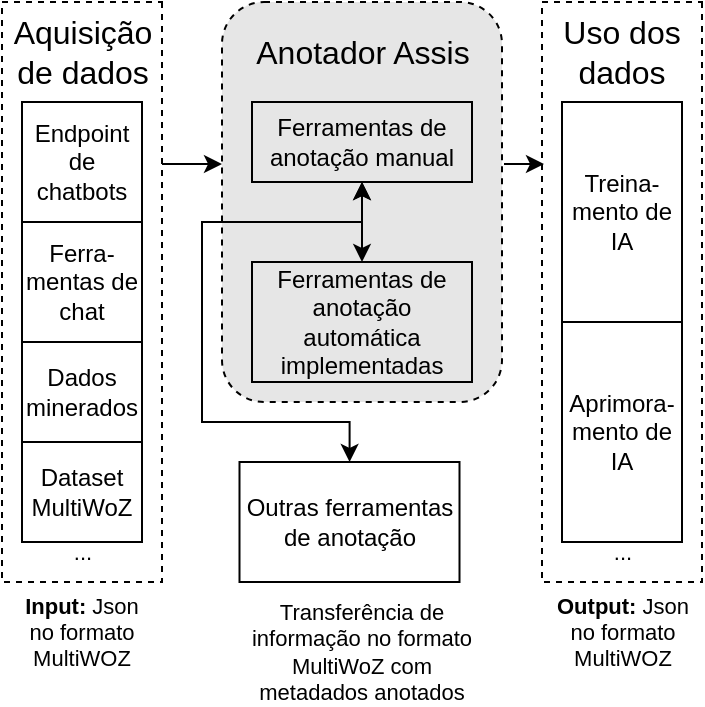 <mxfile version="20.7.2" type="github">
  <diagram id="oAJdKiYyYe6bpVS6prKH" name="Page-1">
    <mxGraphModel dx="1434" dy="710" grid="1" gridSize="10" guides="1" tooltips="1" connect="1" arrows="1" fold="1" page="1" pageScale="1" pageWidth="850" pageHeight="1100" math="0" shadow="0">
      <root>
        <mxCell id="0" />
        <mxCell id="1" parent="0" />
        <mxCell id="uoHW2_MDEuEodbXvVXq1-7" value="" style="rounded=1;whiteSpace=wrap;html=1;dashed=1;fillColor=#E6E6E6;" parent="1" vertex="1">
          <mxGeometry x="440" y="80" width="140" height="200" as="geometry" />
        </mxCell>
        <mxCell id="uoHW2_MDEuEodbXvVXq1-6" value="" style="rounded=1;whiteSpace=wrap;html=1;dashed=1;rotation=0;direction=south;arcSize=0;fillColor=none;" parent="1" vertex="1">
          <mxGeometry x="330" y="80" width="80" height="290" as="geometry" />
        </mxCell>
        <mxCell id="uoHW2_MDEuEodbXvVXq1-1" value="Ferra-mentas de chat" style="rounded=0;whiteSpace=wrap;html=1;" parent="1" vertex="1">
          <mxGeometry x="340" y="190" width="60" height="60" as="geometry" />
        </mxCell>
        <mxCell id="uoHW2_MDEuEodbXvVXq1-2" value="Dados minerados" style="rounded=0;whiteSpace=wrap;html=1;" parent="1" vertex="1">
          <mxGeometry x="340" y="250" width="60" height="50" as="geometry" />
        </mxCell>
        <mxCell id="uoHW2_MDEuEodbXvVXq1-3" value="Endpoint de chatbots" style="rounded=0;whiteSpace=wrap;html=1;" parent="1" vertex="1">
          <mxGeometry x="340" y="130" width="60" height="60" as="geometry" />
        </mxCell>
        <mxCell id="uoHW2_MDEuEodbXvVXq1-4" value="&lt;div&gt;Dataset MultiWoZ&lt;br&gt;&lt;/div&gt;" style="rounded=0;whiteSpace=wrap;html=1;" parent="1" vertex="1">
          <mxGeometry x="340" y="300" width="60" height="50" as="geometry" />
        </mxCell>
        <mxCell id="uoHW2_MDEuEodbXvVXq1-10" value="Aquisição de dados" style="text;html=1;strokeColor=none;fillColor=none;align=center;verticalAlign=middle;whiteSpace=wrap;rounded=0;dashed=1;fontSize=16;" parent="1" vertex="1">
          <mxGeometry x="333.75" y="90" width="72.5" height="30" as="geometry" />
        </mxCell>
        <mxCell id="uoHW2_MDEuEodbXvVXq1-12" value="Anotador Assis" style="text;html=1;strokeColor=none;fillColor=none;align=center;verticalAlign=middle;whiteSpace=wrap;rounded=0;dashed=1;fontSize=16;" parent="1" vertex="1">
          <mxGeometry x="448.75" y="90" width="122.5" height="30" as="geometry" />
        </mxCell>
        <mxCell id="uoHW2_MDEuEodbXvVXq1-14" value="Ferramentas de anotação automática implementadas" style="rounded=0;whiteSpace=wrap;html=1;fillColor=none;" parent="1" vertex="1">
          <mxGeometry x="455" y="210" width="110" height="60" as="geometry" />
        </mxCell>
        <mxCell id="uoHW2_MDEuEodbXvVXq1-18" value="&lt;b&gt;Input:&lt;/b&gt; Json no formato MultiWOZ" style="text;html=1;strokeColor=none;fillColor=none;align=center;verticalAlign=middle;whiteSpace=wrap;rounded=0;dashed=1;fontSize=11;" parent="1" vertex="1">
          <mxGeometry x="340" y="380" width="60" height="30" as="geometry" />
        </mxCell>
        <mxCell id="uoHW2_MDEuEodbXvVXq1-21" value="Transferência de informação no formato MultiWoZ com metadados anotados" style="text;html=1;strokeColor=none;fillColor=none;align=center;verticalAlign=middle;whiteSpace=wrap;rounded=0;dashed=1;fontSize=11;" parent="1" vertex="1">
          <mxGeometry x="451.88" y="390" width="116.25" height="30" as="geometry" />
        </mxCell>
        <mxCell id="dfSitunsThZcjfo4dWiY-4" value="" style="rounded=1;whiteSpace=wrap;html=1;dashed=1;rotation=0;direction=south;arcSize=0;fillColor=none;" vertex="1" parent="1">
          <mxGeometry x="600" y="80" width="80" height="290" as="geometry" />
        </mxCell>
        <mxCell id="dfSitunsThZcjfo4dWiY-7" value="&lt;div&gt;Uso dos &lt;br&gt;&lt;/div&gt;&lt;div&gt;dados&lt;br&gt;&lt;/div&gt;" style="text;html=1;strokeColor=none;fillColor=none;align=center;verticalAlign=middle;whiteSpace=wrap;rounded=0;dashed=1;fontSize=16;" vertex="1" parent="1">
          <mxGeometry x="605" y="85" width="70" height="40" as="geometry" />
        </mxCell>
        <mxCell id="dfSitunsThZcjfo4dWiY-13" value="Treina-mento de IA" style="rounded=0;whiteSpace=wrap;html=1;" vertex="1" parent="1">
          <mxGeometry x="610" y="130" width="60" height="110" as="geometry" />
        </mxCell>
        <mxCell id="dfSitunsThZcjfo4dWiY-14" value="&lt;b&gt;Output:&lt;/b&gt; Json no formato MultiWOZ" style="text;html=1;strokeColor=none;fillColor=none;align=center;verticalAlign=middle;whiteSpace=wrap;rounded=0;dashed=1;fontSize=11;" vertex="1" parent="1">
          <mxGeometry x="602.5" y="380" width="75" height="30" as="geometry" />
        </mxCell>
        <mxCell id="dfSitunsThZcjfo4dWiY-21" value="" style="edgeStyle=orthogonalEdgeStyle;rounded=0;orthogonalLoop=1;jettySize=auto;html=1;startArrow=classic;startFill=1;" edge="1" parent="1" source="dfSitunsThZcjfo4dWiY-19" target="uoHW2_MDEuEodbXvVXq1-14">
          <mxGeometry relative="1" as="geometry" />
        </mxCell>
        <mxCell id="dfSitunsThZcjfo4dWiY-19" value="Ferramentas de anotação manual" style="rounded=0;whiteSpace=wrap;html=1;fillColor=none;" vertex="1" parent="1">
          <mxGeometry x="455" y="130" width="110" height="40" as="geometry" />
        </mxCell>
        <mxCell id="dfSitunsThZcjfo4dWiY-20" value="..." style="text;html=1;strokeColor=none;fillColor=none;align=center;verticalAlign=middle;whiteSpace=wrap;rounded=0;dashed=1;fontSize=11;" vertex="1" parent="1">
          <mxGeometry x="342.5" y="340" width="55" height="30" as="geometry" />
        </mxCell>
        <mxCell id="dfSitunsThZcjfo4dWiY-28" value="" style="edgeStyle=orthogonalEdgeStyle;rounded=0;orthogonalLoop=1;jettySize=auto;html=1;startArrow=classic;startFill=1;entryX=0.5;entryY=1;entryDx=0;entryDy=0;" edge="1" parent="1" source="dfSitunsThZcjfo4dWiY-23" target="dfSitunsThZcjfo4dWiY-19">
          <mxGeometry relative="1" as="geometry">
            <Array as="points">
              <mxPoint x="504" y="290" />
              <mxPoint x="430" y="290" />
              <mxPoint x="430" y="190" />
              <mxPoint x="510" y="190" />
            </Array>
          </mxGeometry>
        </mxCell>
        <mxCell id="dfSitunsThZcjfo4dWiY-23" value="Outras ferramentas de anotação " style="rounded=0;whiteSpace=wrap;html=1;fillColor=none;" vertex="1" parent="1">
          <mxGeometry x="448.75" y="310" width="110" height="60" as="geometry" />
        </mxCell>
        <mxCell id="dfSitunsThZcjfo4dWiY-35" value="" style="endArrow=classic;html=1;rounded=0;jumpSize=7;" edge="1" parent="1">
          <mxGeometry width="50" height="50" relative="1" as="geometry">
            <mxPoint x="410" y="161" as="sourcePoint" />
            <mxPoint x="440" y="161" as="targetPoint" />
          </mxGeometry>
        </mxCell>
        <mxCell id="dfSitunsThZcjfo4dWiY-37" value="" style="endArrow=classic;html=1;rounded=0;jumpSize=7;" edge="1" parent="1">
          <mxGeometry width="50" height="50" relative="1" as="geometry">
            <mxPoint x="581" y="161" as="sourcePoint" />
            <mxPoint x="601" y="161" as="targetPoint" />
          </mxGeometry>
        </mxCell>
        <mxCell id="dfSitunsThZcjfo4dWiY-39" value="Aprimora-&lt;br&gt;mento de&lt;br&gt;IA" style="rounded=0;whiteSpace=wrap;html=1;" vertex="1" parent="1">
          <mxGeometry x="610" y="240" width="60" height="110" as="geometry" />
        </mxCell>
        <mxCell id="dfSitunsThZcjfo4dWiY-46" value="..." style="text;html=1;strokeColor=none;fillColor=none;align=center;verticalAlign=middle;whiteSpace=wrap;rounded=0;dashed=1;fontSize=11;" vertex="1" parent="1">
          <mxGeometry x="612.5" y="340" width="55" height="30" as="geometry" />
        </mxCell>
      </root>
    </mxGraphModel>
  </diagram>
</mxfile>
